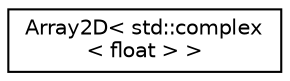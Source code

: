 digraph "Graphical Class Hierarchy"
{
  edge [fontname="Helvetica",fontsize="10",labelfontname="Helvetica",labelfontsize="10"];
  node [fontname="Helvetica",fontsize="10",shape=record];
  rankdir="LR";
  Node0 [label="Array2D\< std::complex\l\< float \> \>",height=0.2,width=0.4,color="black", fillcolor="white", style="filled",URL="$structArray2D.html"];
}
